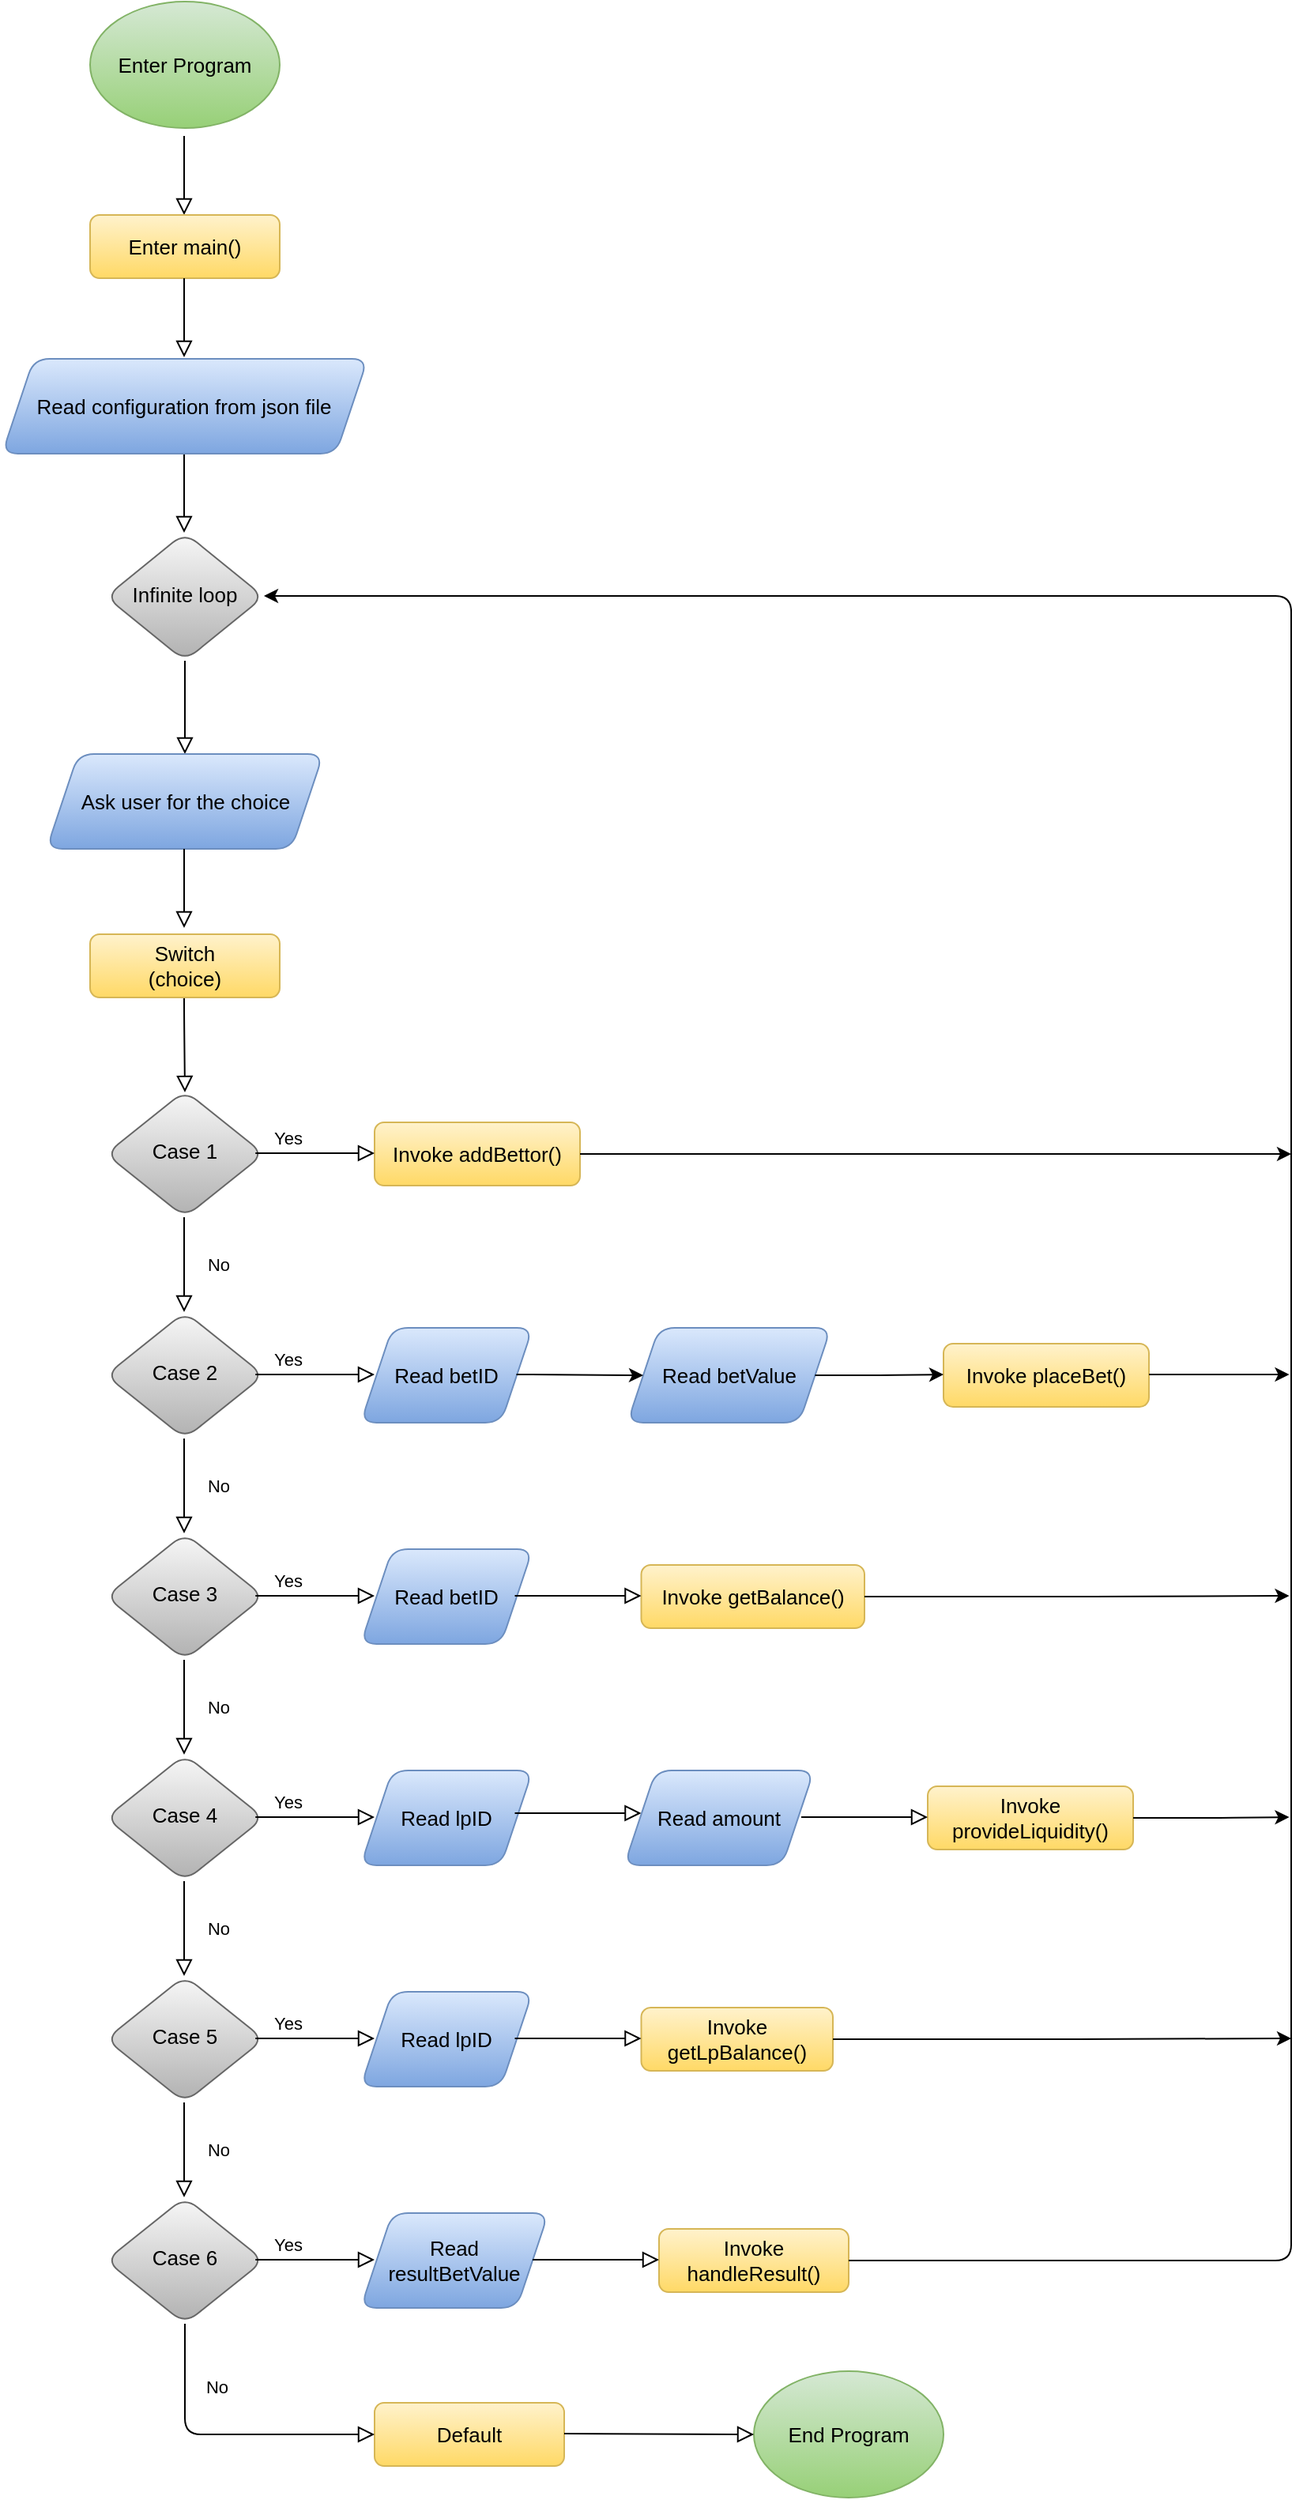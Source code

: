 <mxfile version="14.8.2" type="github">
  <diagram id="C5RBs43oDa-KdzZeNtuy" name="Page-1">
    <mxGraphModel dx="1255" dy="2899" grid="1" gridSize="10" guides="1" tooltips="1" connect="1" arrows="1" fold="1" page="0" pageScale="1" pageWidth="827" pageHeight="1169" background="none" math="0" shadow="0">
      <root>
        <mxCell id="WIyWlLk6GJQsqaUBKTNV-0" />
        <mxCell id="WIyWlLk6GJQsqaUBKTNV-1" parent="WIyWlLk6GJQsqaUBKTNV-0" />
        <mxCell id="WIyWlLk6GJQsqaUBKTNV-2" value="" style="html=1;jettySize=auto;orthogonalLoop=1;fontSize=11;endArrow=block;endFill=0;endSize=8;strokeWidth=1;shadow=0;labelBackgroundColor=none;edgeStyle=orthogonalEdgeStyle;" parent="WIyWlLk6GJQsqaUBKTNV-1" edge="1">
          <mxGeometry relative="1" as="geometry">
            <mxPoint x="219.5" y="-1476" as="sourcePoint" />
            <mxPoint x="220" y="-1396" as="targetPoint" />
            <Array as="points">
              <mxPoint x="219.5" y="-1446" />
              <mxPoint x="219.5" y="-1446" />
            </Array>
          </mxGeometry>
        </mxCell>
        <mxCell id="WIyWlLk6GJQsqaUBKTNV-3" value="&lt;font style=&quot;font-size: 13px&quot;&gt;Switch&lt;br&gt;(choice)&lt;/font&gt;" style="whiteSpace=wrap;html=1;fontSize=12;glass=0;strokeWidth=1;shadow=0;fillColor=#fff2cc;strokeColor=#d6b656;gradientColor=#ffd966;rounded=1;" parent="WIyWlLk6GJQsqaUBKTNV-1" vertex="1">
          <mxGeometry x="160" y="-1496" width="120" height="40" as="geometry" />
        </mxCell>
        <mxCell id="WIyWlLk6GJQsqaUBKTNV-10" value="&lt;font style=&quot;font-size: 13px&quot;&gt;Case 1&lt;/font&gt;" style="rhombus;whiteSpace=wrap;html=1;shadow=0;fontFamily=Helvetica;fontSize=12;align=center;strokeWidth=1;spacing=6;spacingTop=-4;fillColor=#f5f5f5;strokeColor=#666666;gradientColor=#b3b3b3;rounded=1;" parent="WIyWlLk6GJQsqaUBKTNV-1" vertex="1">
          <mxGeometry x="170" y="-1397" width="100" height="80" as="geometry" />
        </mxCell>
        <mxCell id="WIyWlLk6GJQsqaUBKTNV-11" value="&lt;span style=&quot;font-size: 13px&quot;&gt;Default&lt;/span&gt;" style="whiteSpace=wrap;html=1;fontSize=12;glass=0;strokeWidth=1;shadow=0;fillColor=#fff2cc;strokeColor=#d6b656;gradientColor=#ffd966;rounded=1;" parent="WIyWlLk6GJQsqaUBKTNV-1" vertex="1">
          <mxGeometry x="340" y="-567" width="120" height="40" as="geometry" />
        </mxCell>
        <mxCell id="WIyWlLk6GJQsqaUBKTNV-12" value="&lt;font style=&quot;font-size: 13px&quot;&gt;Invoke addBettor()&lt;/font&gt;" style="whiteSpace=wrap;html=1;fontSize=12;glass=0;strokeWidth=1;shadow=0;fillColor=#fff2cc;strokeColor=#d6b656;gradientColor=#ffd966;rounded=1;" parent="WIyWlLk6GJQsqaUBKTNV-1" vertex="1">
          <mxGeometry x="340" y="-1377" width="130" height="40" as="geometry" />
        </mxCell>
        <mxCell id="14BzKTtDmi_PYct_4-pI-6" value="" style="html=1;jettySize=auto;orthogonalLoop=1;fontSize=11;endArrow=block;endFill=0;endSize=8;strokeWidth=1;shadow=0;labelBackgroundColor=none;edgeStyle=orthogonalEdgeStyle;" edge="1" parent="WIyWlLk6GJQsqaUBKTNV-1" source="14BzKTtDmi_PYct_4-pI-100">
          <mxGeometry relative="1" as="geometry">
            <mxPoint x="219.5" y="-1546" as="sourcePoint" />
            <mxPoint x="220" y="-1610" as="targetPoint" />
          </mxGeometry>
        </mxCell>
        <mxCell id="14BzKTtDmi_PYct_4-pI-8" value="&lt;font style=&quot;font-size: 13px&quot;&gt;Case 2&lt;/font&gt;" style="rhombus;whiteSpace=wrap;html=1;shadow=0;fontFamily=Helvetica;fontSize=12;align=center;strokeWidth=1;spacing=6;spacingTop=-4;fillColor=#f5f5f5;strokeColor=#666666;gradientColor=#b3b3b3;rounded=1;" vertex="1" parent="WIyWlLk6GJQsqaUBKTNV-1">
          <mxGeometry x="170" y="-1257" width="100" height="80" as="geometry" />
        </mxCell>
        <mxCell id="14BzKTtDmi_PYct_4-pI-9" value="&lt;font style=&quot;font-size: 13px&quot;&gt;Case 3&lt;/font&gt;" style="rhombus;whiteSpace=wrap;html=1;shadow=0;fontFamily=Helvetica;fontSize=12;align=center;strokeWidth=1;spacing=6;spacingTop=-4;fillColor=#f5f5f5;strokeColor=#666666;gradientColor=#b3b3b3;rounded=1;" vertex="1" parent="WIyWlLk6GJQsqaUBKTNV-1">
          <mxGeometry x="170" y="-1117" width="100" height="80" as="geometry" />
        </mxCell>
        <mxCell id="14BzKTtDmi_PYct_4-pI-11" value="&lt;font style=&quot;font-size: 13px&quot;&gt;Case 4&lt;/font&gt;" style="rhombus;whiteSpace=wrap;html=1;shadow=0;fontFamily=Helvetica;fontSize=12;align=center;strokeWidth=1;spacing=6;spacingTop=-4;fillColor=#f5f5f5;strokeColor=#666666;gradientColor=#b3b3b3;rounded=1;" vertex="1" parent="WIyWlLk6GJQsqaUBKTNV-1">
          <mxGeometry x="170" y="-977" width="100" height="80" as="geometry" />
        </mxCell>
        <mxCell id="14BzKTtDmi_PYct_4-pI-12" value="&lt;font style=&quot;font-size: 13px&quot;&gt;Case 5&lt;/font&gt;" style="rhombus;whiteSpace=wrap;html=1;shadow=0;fontFamily=Helvetica;fontSize=12;align=center;strokeWidth=1;spacing=6;spacingTop=-4;fillColor=#f5f5f5;strokeColor=#666666;gradientColor=#b3b3b3;rounded=1;" vertex="1" parent="WIyWlLk6GJQsqaUBKTNV-1">
          <mxGeometry x="170" y="-837" width="100" height="80" as="geometry" />
        </mxCell>
        <mxCell id="14BzKTtDmi_PYct_4-pI-31" value="Yes" style="edgeStyle=orthogonalEdgeStyle;html=1;jettySize=auto;orthogonalLoop=1;fontSize=11;endArrow=block;endFill=0;endSize=8;strokeWidth=1;shadow=0;labelBackgroundColor=none;" edge="1" parent="WIyWlLk6GJQsqaUBKTNV-1">
          <mxGeometry y="10" relative="1" as="geometry">
            <mxPoint as="offset" />
            <mxPoint x="290" y="-1357.5" as="sourcePoint" />
            <mxPoint x="340" y="-1357.5" as="targetPoint" />
            <Array as="points">
              <mxPoint x="260" y="-1357" />
              <mxPoint x="260" y="-1357" />
            </Array>
          </mxGeometry>
        </mxCell>
        <mxCell id="14BzKTtDmi_PYct_4-pI-34" value="No" style="html=1;jettySize=auto;orthogonalLoop=1;fontSize=11;endArrow=block;endFill=0;endSize=8;strokeWidth=1;shadow=0;labelBackgroundColor=none;edgeStyle=orthogonalEdgeStyle;" edge="1" parent="WIyWlLk6GJQsqaUBKTNV-1">
          <mxGeometry y="21" relative="1" as="geometry">
            <mxPoint as="offset" />
            <mxPoint x="219.5" y="-757" as="sourcePoint" />
            <mxPoint x="219.5" y="-697" as="targetPoint" />
          </mxGeometry>
        </mxCell>
        <mxCell id="14BzKTtDmi_PYct_4-pI-36" value="No" style="html=1;jettySize=auto;orthogonalLoop=1;fontSize=11;endArrow=block;endFill=0;endSize=8;strokeWidth=1;shadow=0;labelBackgroundColor=none;edgeStyle=orthogonalEdgeStyle;" edge="1" parent="WIyWlLk6GJQsqaUBKTNV-1">
          <mxGeometry y="21" relative="1" as="geometry">
            <mxPoint as="offset" />
            <mxPoint x="219.5" y="-897" as="sourcePoint" />
            <mxPoint x="219.5" y="-837" as="targetPoint" />
            <Array as="points">
              <mxPoint x="220" y="-857" />
              <mxPoint x="220" y="-857" />
            </Array>
          </mxGeometry>
        </mxCell>
        <mxCell id="14BzKTtDmi_PYct_4-pI-41" value="No" style="html=1;jettySize=auto;orthogonalLoop=1;fontSize=11;endArrow=block;endFill=0;endSize=8;strokeWidth=1;shadow=0;labelBackgroundColor=none;edgeStyle=orthogonalEdgeStyle;" edge="1" parent="WIyWlLk6GJQsqaUBKTNV-1">
          <mxGeometry y="21" relative="1" as="geometry">
            <mxPoint as="offset" />
            <mxPoint x="219.5" y="-1317" as="sourcePoint" />
            <mxPoint x="219.5" y="-1257" as="targetPoint" />
          </mxGeometry>
        </mxCell>
        <mxCell id="14BzKTtDmi_PYct_4-pI-42" value="No" style="html=1;jettySize=auto;orthogonalLoop=1;fontSize=11;endArrow=block;endFill=0;endSize=8;strokeWidth=1;shadow=0;labelBackgroundColor=none;edgeStyle=orthogonalEdgeStyle;" edge="1" parent="WIyWlLk6GJQsqaUBKTNV-1">
          <mxGeometry y="21" relative="1" as="geometry">
            <mxPoint as="offset" />
            <mxPoint x="219.5" y="-1177" as="sourcePoint" />
            <mxPoint x="219.5" y="-1117" as="targetPoint" />
          </mxGeometry>
        </mxCell>
        <mxCell id="14BzKTtDmi_PYct_4-pI-43" value="No" style="html=1;jettySize=auto;orthogonalLoop=1;fontSize=11;endArrow=block;endFill=0;endSize=8;strokeWidth=1;shadow=0;labelBackgroundColor=none;edgeStyle=orthogonalEdgeStyle;" edge="1" parent="WIyWlLk6GJQsqaUBKTNV-1">
          <mxGeometry y="21" relative="1" as="geometry">
            <mxPoint as="offset" />
            <mxPoint x="219.5" y="-1037" as="sourcePoint" />
            <mxPoint x="219.5" y="-977" as="targetPoint" />
          </mxGeometry>
        </mxCell>
        <mxCell id="14BzKTtDmi_PYct_4-pI-45" value="&lt;font style=&quot;font-size: 13px&quot;&gt;Case 6&lt;/font&gt;" style="rhombus;whiteSpace=wrap;html=1;shadow=0;fontFamily=Helvetica;fontSize=12;align=center;strokeWidth=1;spacing=6;spacingTop=-4;fillColor=#f5f5f5;strokeColor=#666666;gradientColor=#b3b3b3;rounded=1;" vertex="1" parent="WIyWlLk6GJQsqaUBKTNV-1">
          <mxGeometry x="170" y="-697" width="100" height="80" as="geometry" />
        </mxCell>
        <mxCell id="14BzKTtDmi_PYct_4-pI-46" value="" style="html=1;jettySize=auto;orthogonalLoop=1;fontSize=11;endArrow=block;endFill=0;endSize=8;strokeWidth=1;shadow=0;labelBackgroundColor=none;edgeStyle=orthogonalEdgeStyle;" edge="1" parent="WIyWlLk6GJQsqaUBKTNV-1">
          <mxGeometry relative="1" as="geometry">
            <mxPoint x="219.5" y="-2001" as="sourcePoint" />
            <mxPoint x="219.5" y="-1951" as="targetPoint" />
          </mxGeometry>
        </mxCell>
        <mxCell id="14BzKTtDmi_PYct_4-pI-47" value="&lt;font style=&quot;font-size: 13px&quot;&gt;Enter main()&lt;/font&gt;" style="whiteSpace=wrap;html=1;fontSize=12;glass=0;strokeWidth=1;shadow=0;fillColor=#fff2cc;strokeColor=#d6b656;gradientColor=#ffd966;rounded=1;" vertex="1" parent="WIyWlLk6GJQsqaUBKTNV-1">
          <mxGeometry x="160" y="-1951" width="120" height="40" as="geometry" />
        </mxCell>
        <mxCell id="14BzKTtDmi_PYct_4-pI-48" value="" style="html=1;jettySize=auto;orthogonalLoop=1;fontSize=11;endArrow=block;endFill=0;endSize=8;strokeWidth=1;shadow=0;labelBackgroundColor=none;edgeStyle=orthogonalEdgeStyle;" edge="1" parent="WIyWlLk6GJQsqaUBKTNV-1">
          <mxGeometry relative="1" as="geometry">
            <mxPoint x="219.5" y="-1911" as="sourcePoint" />
            <mxPoint x="219.5" y="-1861" as="targetPoint" />
          </mxGeometry>
        </mxCell>
        <mxCell id="14BzKTtDmi_PYct_4-pI-50" value="" style="html=1;jettySize=auto;orthogonalLoop=1;fontSize=11;endArrow=block;endFill=0;endSize=8;strokeWidth=1;shadow=0;labelBackgroundColor=none;edgeStyle=orthogonalEdgeStyle;" edge="1" parent="WIyWlLk6GJQsqaUBKTNV-1">
          <mxGeometry relative="1" as="geometry">
            <mxPoint x="219.5" y="-1800" as="sourcePoint" />
            <mxPoint x="219.5" y="-1750" as="targetPoint" />
          </mxGeometry>
        </mxCell>
        <mxCell id="14BzKTtDmi_PYct_4-pI-51" value="Yes" style="edgeStyle=orthogonalEdgeStyle;html=1;jettySize=auto;orthogonalLoop=1;fontSize=11;endArrow=block;endFill=0;endSize=8;strokeWidth=1;shadow=0;labelBackgroundColor=none;" edge="1" parent="WIyWlLk6GJQsqaUBKTNV-1">
          <mxGeometry y="10" relative="1" as="geometry">
            <mxPoint as="offset" />
            <mxPoint x="290" y="-1217.5" as="sourcePoint" />
            <mxPoint x="340" y="-1217.5" as="targetPoint" />
            <Array as="points">
              <mxPoint x="260" y="-1217" />
              <mxPoint x="260" y="-1217" />
            </Array>
          </mxGeometry>
        </mxCell>
        <mxCell id="14BzKTtDmi_PYct_4-pI-52" value="Yes" style="edgeStyle=orthogonalEdgeStyle;html=1;jettySize=auto;orthogonalLoop=1;fontSize=11;endArrow=block;endFill=0;endSize=8;strokeWidth=1;shadow=0;labelBackgroundColor=none;" edge="1" parent="WIyWlLk6GJQsqaUBKTNV-1">
          <mxGeometry y="10" relative="1" as="geometry">
            <mxPoint as="offset" />
            <mxPoint x="290" y="-1077.5" as="sourcePoint" />
            <mxPoint x="340" y="-1077.5" as="targetPoint" />
            <Array as="points">
              <mxPoint x="260" y="-1077" />
              <mxPoint x="260" y="-1077" />
            </Array>
          </mxGeometry>
        </mxCell>
        <mxCell id="14BzKTtDmi_PYct_4-pI-53" value="Yes" style="edgeStyle=orthogonalEdgeStyle;html=1;jettySize=auto;orthogonalLoop=1;fontSize=11;endArrow=block;endFill=0;endSize=8;strokeWidth=1;shadow=0;labelBackgroundColor=none;" edge="1" parent="WIyWlLk6GJQsqaUBKTNV-1">
          <mxGeometry y="10" relative="1" as="geometry">
            <mxPoint as="offset" />
            <mxPoint x="290" y="-937.5" as="sourcePoint" />
            <mxPoint x="340" y="-937.5" as="targetPoint" />
            <Array as="points">
              <mxPoint x="260" y="-937" />
              <mxPoint x="260" y="-937" />
            </Array>
          </mxGeometry>
        </mxCell>
        <mxCell id="14BzKTtDmi_PYct_4-pI-54" value="Yes" style="edgeStyle=orthogonalEdgeStyle;html=1;jettySize=auto;orthogonalLoop=1;fontSize=11;endArrow=block;endFill=0;endSize=8;strokeWidth=1;shadow=0;labelBackgroundColor=none;" edge="1" parent="WIyWlLk6GJQsqaUBKTNV-1">
          <mxGeometry y="10" relative="1" as="geometry">
            <mxPoint as="offset" />
            <mxPoint x="290" y="-797.5" as="sourcePoint" />
            <mxPoint x="340" y="-797.5" as="targetPoint" />
            <Array as="points">
              <mxPoint x="260" y="-797" />
              <mxPoint x="260" y="-797" />
            </Array>
          </mxGeometry>
        </mxCell>
        <mxCell id="14BzKTtDmi_PYct_4-pI-55" value="Yes" style="edgeStyle=orthogonalEdgeStyle;html=1;jettySize=auto;orthogonalLoop=1;fontSize=11;endArrow=block;endFill=0;endSize=8;strokeWidth=1;shadow=0;labelBackgroundColor=none;" edge="1" parent="WIyWlLk6GJQsqaUBKTNV-1">
          <mxGeometry y="10" relative="1" as="geometry">
            <mxPoint as="offset" />
            <mxPoint x="290" y="-657.5" as="sourcePoint" />
            <mxPoint x="340" y="-657.5" as="targetPoint" />
            <Array as="points">
              <mxPoint x="260" y="-657" />
              <mxPoint x="260" y="-657" />
            </Array>
          </mxGeometry>
        </mxCell>
        <mxCell id="14BzKTtDmi_PYct_4-pI-56" value="&lt;font style=&quot;font-size: 13px&quot;&gt;Invoke handleResult()&lt;/font&gt;" style="whiteSpace=wrap;html=1;fontSize=12;glass=0;strokeWidth=1;shadow=0;fillColor=#fff2cc;strokeColor=#d6b656;gradientColor=#ffd966;rounded=1;" vertex="1" parent="WIyWlLk6GJQsqaUBKTNV-1">
          <mxGeometry x="520" y="-677" width="120" height="40" as="geometry" />
        </mxCell>
        <mxCell id="14BzKTtDmi_PYct_4-pI-57" value="&lt;font style=&quot;font-size: 13px&quot;&gt;Invoke getLpBalance()&lt;/font&gt;" style="whiteSpace=wrap;html=1;fontSize=12;glass=0;strokeWidth=1;shadow=0;fillColor=#fff2cc;strokeColor=#d6b656;gradientColor=#ffd966;rounded=1;" vertex="1" parent="WIyWlLk6GJQsqaUBKTNV-1">
          <mxGeometry x="508.75" y="-817" width="121.25" height="40" as="geometry" />
        </mxCell>
        <mxCell id="14BzKTtDmi_PYct_4-pI-58" value="&lt;font style=&quot;font-size: 13px&quot;&gt;Invoke provideLiquidity()&lt;/font&gt;" style="whiteSpace=wrap;html=1;fontSize=12;glass=0;strokeWidth=1;shadow=0;fillColor=#fff2cc;strokeColor=#d6b656;gradientColor=#ffd966;rounded=1;" vertex="1" parent="WIyWlLk6GJQsqaUBKTNV-1">
          <mxGeometry x="690" y="-957" width="130" height="40" as="geometry" />
        </mxCell>
        <mxCell id="14BzKTtDmi_PYct_4-pI-59" value="&lt;font style=&quot;font-size: 13px&quot;&gt;Invoke getBalance()&lt;/font&gt;" style="whiteSpace=wrap;html=1;fontSize=12;glass=0;strokeWidth=1;shadow=0;fillColor=#fff2cc;strokeColor=#d6b656;gradientColor=#ffd966;rounded=1;" vertex="1" parent="WIyWlLk6GJQsqaUBKTNV-1">
          <mxGeometry x="508.75" y="-1097" width="141.25" height="40" as="geometry" />
        </mxCell>
        <mxCell id="14BzKTtDmi_PYct_4-pI-60" value="&lt;font style=&quot;font-size: 13px&quot;&gt;Invoke placeBet()&lt;/font&gt;" style="whiteSpace=wrap;html=1;fontSize=12;glass=0;strokeWidth=1;shadow=0;fillColor=#fff2cc;strokeColor=#d6b656;gradientColor=#ffd966;rounded=1;" vertex="1" parent="WIyWlLk6GJQsqaUBKTNV-1">
          <mxGeometry x="700" y="-1237" width="130" height="40" as="geometry" />
        </mxCell>
        <mxCell id="14BzKTtDmi_PYct_4-pI-66" value="&lt;font style=&quot;font-size: 13px&quot;&gt;Enter Program&lt;br&gt;&lt;/font&gt;" style="ellipse;whiteSpace=wrap;html=1;fillColor=#d5e8d4;strokeColor=#82b366;gradientColor=#97d077;rounded=1;" vertex="1" parent="WIyWlLk6GJQsqaUBKTNV-1">
          <mxGeometry x="160" y="-2086" width="120" height="80" as="geometry" />
        </mxCell>
        <mxCell id="14BzKTtDmi_PYct_4-pI-67" value="&lt;font style=&quot;font-size: 13px&quot;&gt;End Program&lt;br&gt;&lt;/font&gt;" style="ellipse;whiteSpace=wrap;html=1;fillColor=#d5e8d4;strokeColor=#82b366;gradientColor=#97d077;rounded=1;" vertex="1" parent="WIyWlLk6GJQsqaUBKTNV-1">
          <mxGeometry x="580" y="-587" width="120" height="80" as="geometry" />
        </mxCell>
        <mxCell id="14BzKTtDmi_PYct_4-pI-69" value="&lt;font style=&quot;font-size: 13px&quot;&gt;Read configuration from json file&lt;/font&gt;" style="shape=parallelogram;perimeter=parallelogramPerimeter;whiteSpace=wrap;html=1;fixedSize=1;fillColor=#dae8fc;strokeColor=#6c8ebf;gradientColor=#7ea6e0;rounded=1;" vertex="1" parent="WIyWlLk6GJQsqaUBKTNV-1">
          <mxGeometry x="104.38" y="-1860" width="231.25" height="60" as="geometry" />
        </mxCell>
        <mxCell id="14BzKTtDmi_PYct_4-pI-70" value="&lt;font style=&quot;font-size: 13px&quot;&gt;Ask user for the choice&lt;/font&gt;" style="shape=parallelogram;perimeter=parallelogramPerimeter;whiteSpace=wrap;html=1;fixedSize=1;fillColor=#dae8fc;strokeColor=#6c8ebf;gradientColor=#7ea6e0;rounded=1;" vertex="1" parent="WIyWlLk6GJQsqaUBKTNV-1">
          <mxGeometry x="132.5" y="-1610" width="175" height="60" as="geometry" />
        </mxCell>
        <mxCell id="14BzKTtDmi_PYct_4-pI-85" value="No" style="html=1;jettySize=auto;orthogonalLoop=1;fontSize=11;endArrow=block;endFill=0;endSize=8;strokeWidth=1;shadow=0;labelBackgroundColor=none;edgeStyle=orthogonalEdgeStyle;exitX=0.5;exitY=1;exitDx=0;exitDy=0;" edge="1" parent="WIyWlLk6GJQsqaUBKTNV-1" source="14BzKTtDmi_PYct_4-pI-45">
          <mxGeometry x="-0.579" y="20" relative="1" as="geometry">
            <mxPoint as="offset" />
            <mxPoint x="220" y="-607" as="sourcePoint" />
            <mxPoint x="340" y="-547" as="targetPoint" />
            <Array as="points">
              <mxPoint x="220" y="-547" />
            </Array>
          </mxGeometry>
        </mxCell>
        <mxCell id="14BzKTtDmi_PYct_4-pI-94" value="" style="edgeStyle=elbowEdgeStyle;elbow=horizontal;endArrow=classic;html=1;exitX=1;exitY=0.5;exitDx=0;exitDy=0;" edge="1" parent="WIyWlLk6GJQsqaUBKTNV-1" source="14BzKTtDmi_PYct_4-pI-56">
          <mxGeometry width="50" height="50" relative="1" as="geometry">
            <mxPoint x="820" y="-627" as="sourcePoint" />
            <mxPoint x="270" y="-1710" as="targetPoint" />
            <Array as="points">
              <mxPoint x="920" y="-1686" />
              <mxPoint x="920" y="-1657" />
              <mxPoint x="960" y="-1737" />
              <mxPoint x="934" y="-1697" />
              <mxPoint x="934" y="-427" />
            </Array>
          </mxGeometry>
        </mxCell>
        <mxCell id="14BzKTtDmi_PYct_4-pI-99" value="" style="html=1;jettySize=auto;orthogonalLoop=1;fontSize=11;endArrow=block;endFill=0;endSize=8;strokeWidth=1;shadow=0;labelBackgroundColor=none;edgeStyle=orthogonalEdgeStyle;" edge="1" parent="WIyWlLk6GJQsqaUBKTNV-1">
          <mxGeometry relative="1" as="geometry">
            <mxPoint x="219.5" y="-1550" as="sourcePoint" />
            <mxPoint x="219.5" y="-1500" as="targetPoint" />
          </mxGeometry>
        </mxCell>
        <mxCell id="14BzKTtDmi_PYct_4-pI-100" value="&lt;font style=&quot;font-size: 13px&quot;&gt;Infinite loop&lt;/font&gt;" style="rhombus;whiteSpace=wrap;html=1;shadow=0;fontFamily=Helvetica;fontSize=12;align=center;strokeWidth=1;spacing=6;spacingTop=-4;fillColor=#f5f5f5;strokeColor=#666666;gradientColor=#b3b3b3;rounded=1;" vertex="1" parent="WIyWlLk6GJQsqaUBKTNV-1">
          <mxGeometry x="170" y="-1750" width="100" height="81" as="geometry" />
        </mxCell>
        <mxCell id="14BzKTtDmi_PYct_4-pI-108" value="&lt;font style=&quot;font-size: 13px&quot;&gt;Read betID&lt;/font&gt;" style="shape=parallelogram;perimeter=parallelogramPerimeter;whiteSpace=wrap;html=1;fixedSize=1;rounded=1;glass=0;strokeColor=#6c8ebf;gradientColor=#7ea6e0;fillColor=#dae8fc;" vertex="1" parent="WIyWlLk6GJQsqaUBKTNV-1">
          <mxGeometry x="331.25" y="-1247" width="108.75" height="60" as="geometry" />
        </mxCell>
        <mxCell id="14BzKTtDmi_PYct_4-pI-109" value="&lt;font style=&quot;font-size: 13px&quot;&gt;Read betValue&lt;/font&gt;" style="shape=parallelogram;perimeter=parallelogramPerimeter;whiteSpace=wrap;html=1;fixedSize=1;rounded=1;glass=0;strokeColor=#6c8ebf;gradientColor=#7ea6e0;fillColor=#dae8fc;" vertex="1" parent="WIyWlLk6GJQsqaUBKTNV-1">
          <mxGeometry x="500" y="-1247" width="128.75" height="60" as="geometry" />
        </mxCell>
        <mxCell id="14BzKTtDmi_PYct_4-pI-118" value="&lt;font style=&quot;font-size: 13px&quot;&gt;Read betID&lt;/font&gt;" style="shape=parallelogram;perimeter=parallelogramPerimeter;whiteSpace=wrap;html=1;fixedSize=1;rounded=1;glass=0;strokeColor=#6c8ebf;gradientColor=#7ea6e0;fillColor=#dae8fc;" vertex="1" parent="WIyWlLk6GJQsqaUBKTNV-1">
          <mxGeometry x="331.25" y="-1107" width="108.75" height="60" as="geometry" />
        </mxCell>
        <mxCell id="14BzKTtDmi_PYct_4-pI-119" value="" style="html=1;jettySize=auto;orthogonalLoop=1;fontSize=11;endArrow=block;endFill=0;endSize=8;strokeWidth=1;shadow=0;labelBackgroundColor=none;edgeStyle=orthogonalEdgeStyle;" edge="1" parent="WIyWlLk6GJQsqaUBKTNV-1">
          <mxGeometry relative="1" as="geometry">
            <mxPoint x="428.75" y="-1077.5" as="sourcePoint" />
            <mxPoint x="508.75" y="-1077.5" as="targetPoint" />
          </mxGeometry>
        </mxCell>
        <mxCell id="14BzKTtDmi_PYct_4-pI-120" value="&lt;font style=&quot;font-size: 13px&quot;&gt;Read lpID&lt;/font&gt;" style="shape=parallelogram;perimeter=parallelogramPerimeter;whiteSpace=wrap;html=1;fixedSize=1;rounded=1;glass=0;strokeColor=#6c8ebf;gradientColor=#7ea6e0;fillColor=#dae8fc;" vertex="1" parent="WIyWlLk6GJQsqaUBKTNV-1">
          <mxGeometry x="331.25" y="-827" width="108.75" height="60" as="geometry" />
        </mxCell>
        <mxCell id="14BzKTtDmi_PYct_4-pI-121" value="" style="html=1;jettySize=auto;orthogonalLoop=1;fontSize=11;endArrow=block;endFill=0;endSize=8;strokeWidth=1;shadow=0;labelBackgroundColor=none;edgeStyle=orthogonalEdgeStyle;" edge="1" parent="WIyWlLk6GJQsqaUBKTNV-1">
          <mxGeometry relative="1" as="geometry">
            <mxPoint x="428.75" y="-797.5" as="sourcePoint" />
            <mxPoint x="508.75" y="-797.5" as="targetPoint" />
          </mxGeometry>
        </mxCell>
        <mxCell id="14BzKTtDmi_PYct_4-pI-122" value="&lt;font style=&quot;font-size: 13px&quot;&gt;Read lpID&lt;/font&gt;" style="shape=parallelogram;perimeter=parallelogramPerimeter;whiteSpace=wrap;html=1;fixedSize=1;rounded=1;glass=0;strokeColor=#6c8ebf;gradientColor=#7ea6e0;fillColor=#dae8fc;" vertex="1" parent="WIyWlLk6GJQsqaUBKTNV-1">
          <mxGeometry x="331.25" y="-967" width="108.75" height="60" as="geometry" />
        </mxCell>
        <mxCell id="14BzKTtDmi_PYct_4-pI-123" value="" style="html=1;jettySize=auto;orthogonalLoop=1;fontSize=11;endArrow=block;endFill=0;endSize=8;strokeWidth=1;shadow=0;labelBackgroundColor=none;edgeStyle=orthogonalEdgeStyle;" edge="1" parent="WIyWlLk6GJQsqaUBKTNV-1">
          <mxGeometry relative="1" as="geometry">
            <mxPoint x="428.75" y="-940" as="sourcePoint" />
            <mxPoint x="508.75" y="-940" as="targetPoint" />
          </mxGeometry>
        </mxCell>
        <mxCell id="14BzKTtDmi_PYct_4-pI-124" value="&lt;font style=&quot;font-size: 13px&quot;&gt;Read amount&lt;/font&gt;" style="shape=parallelogram;perimeter=parallelogramPerimeter;whiteSpace=wrap;html=1;fixedSize=1;rounded=1;glass=0;strokeColor=#6c8ebf;gradientColor=#7ea6e0;fillColor=#dae8fc;" vertex="1" parent="WIyWlLk6GJQsqaUBKTNV-1">
          <mxGeometry x="498" y="-967" width="120" height="60" as="geometry" />
        </mxCell>
        <mxCell id="14BzKTtDmi_PYct_4-pI-125" value="" style="html=1;jettySize=auto;orthogonalLoop=1;fontSize=11;endArrow=block;endFill=0;endSize=8;strokeWidth=1;shadow=0;labelBackgroundColor=none;edgeStyle=orthogonalEdgeStyle;" edge="1" parent="WIyWlLk6GJQsqaUBKTNV-1">
          <mxGeometry relative="1" as="geometry">
            <mxPoint x="610" y="-937.5" as="sourcePoint" />
            <mxPoint x="690" y="-937.5" as="targetPoint" />
          </mxGeometry>
        </mxCell>
        <mxCell id="14BzKTtDmi_PYct_4-pI-126" value="&lt;font style=&quot;font-size: 13px&quot;&gt;Read resultBetValue&lt;/font&gt;" style="shape=parallelogram;perimeter=parallelogramPerimeter;whiteSpace=wrap;html=1;fixedSize=1;rounded=1;glass=0;strokeColor=#6c8ebf;gradientColor=#7ea6e0;fillColor=#dae8fc;" vertex="1" parent="WIyWlLk6GJQsqaUBKTNV-1">
          <mxGeometry x="331.25" y="-687" width="118.75" height="60" as="geometry" />
        </mxCell>
        <mxCell id="14BzKTtDmi_PYct_4-pI-127" value="" style="html=1;jettySize=auto;orthogonalLoop=1;fontSize=11;endArrow=block;endFill=0;endSize=8;strokeWidth=1;shadow=0;labelBackgroundColor=none;edgeStyle=orthogonalEdgeStyle;" edge="1" parent="WIyWlLk6GJQsqaUBKTNV-1">
          <mxGeometry relative="1" as="geometry">
            <mxPoint x="440" y="-657.5" as="sourcePoint" />
            <mxPoint x="520" y="-657.5" as="targetPoint" />
          </mxGeometry>
        </mxCell>
        <mxCell id="14BzKTtDmi_PYct_4-pI-136" value="" style="html=1;jettySize=auto;orthogonalLoop=1;fontSize=11;endArrow=block;endFill=0;endSize=8;strokeWidth=1;shadow=0;labelBackgroundColor=none;edgeStyle=orthogonalEdgeStyle;entryX=0;entryY=0.5;entryDx=0;entryDy=0;" edge="1" parent="WIyWlLk6GJQsqaUBKTNV-1" target="14BzKTtDmi_PYct_4-pI-67">
          <mxGeometry relative="1" as="geometry">
            <mxPoint x="460" y="-547.5" as="sourcePoint" />
            <mxPoint x="540" y="-547.5" as="targetPoint" />
          </mxGeometry>
        </mxCell>
        <mxCell id="14BzKTtDmi_PYct_4-pI-142" value="" style="edgeStyle=elbowEdgeStyle;elbow=horizontal;endArrow=classic;html=1;exitX=1;exitY=0.5;exitDx=0;exitDy=0;" edge="1" parent="WIyWlLk6GJQsqaUBKTNV-1" source="14BzKTtDmi_PYct_4-pI-57">
          <mxGeometry width="50" height="50" relative="1" as="geometry">
            <mxPoint x="780" y="-797.5" as="sourcePoint" />
            <mxPoint x="920" y="-797.5" as="targetPoint" />
          </mxGeometry>
        </mxCell>
        <mxCell id="14BzKTtDmi_PYct_4-pI-143" value="" style="edgeStyle=elbowEdgeStyle;elbow=horizontal;endArrow=classic;html=1;" edge="1" parent="WIyWlLk6GJQsqaUBKTNV-1">
          <mxGeometry width="50" height="50" relative="1" as="geometry">
            <mxPoint x="650" y="-1077" as="sourcePoint" />
            <mxPoint x="918.75" y="-1077.5" as="targetPoint" />
          </mxGeometry>
        </mxCell>
        <mxCell id="14BzKTtDmi_PYct_4-pI-144" value="" style="edgeStyle=elbowEdgeStyle;elbow=horizontal;endArrow=classic;html=1;exitX=1;exitY=0.5;exitDx=0;exitDy=0;" edge="1" parent="WIyWlLk6GJQsqaUBKTNV-1">
          <mxGeometry width="50" height="50" relative="1" as="geometry">
            <mxPoint x="470" y="-1357" as="sourcePoint" />
            <mxPoint x="920" y="-1357" as="targetPoint" />
          </mxGeometry>
        </mxCell>
        <mxCell id="14BzKTtDmi_PYct_4-pI-145" value="" style="edgeStyle=elbowEdgeStyle;elbow=horizontal;endArrow=classic;html=1;" edge="1" parent="WIyWlLk6GJQsqaUBKTNV-1">
          <mxGeometry width="50" height="50" relative="1" as="geometry">
            <mxPoint x="830" y="-1217.5" as="sourcePoint" />
            <mxPoint x="918.75" y="-1217.5" as="targetPoint" />
          </mxGeometry>
        </mxCell>
        <mxCell id="14BzKTtDmi_PYct_4-pI-146" value="" style="edgeStyle=elbowEdgeStyle;elbow=horizontal;endArrow=classic;html=1;exitX=1;exitY=0.5;exitDx=0;exitDy=0;" edge="1" parent="WIyWlLk6GJQsqaUBKTNV-1" source="14BzKTtDmi_PYct_4-pI-109">
          <mxGeometry width="50" height="50" relative="1" as="geometry">
            <mxPoint x="633.25" y="-1217.5" as="sourcePoint" />
            <mxPoint x="700" y="-1217.5" as="targetPoint" />
          </mxGeometry>
        </mxCell>
        <mxCell id="14BzKTtDmi_PYct_4-pI-147" value="" style="edgeStyle=elbowEdgeStyle;elbow=horizontal;endArrow=classic;html=1;entryX=0;entryY=0.5;entryDx=0;entryDy=0;" edge="1" parent="WIyWlLk6GJQsqaUBKTNV-1" target="14BzKTtDmi_PYct_4-pI-109">
          <mxGeometry width="50" height="50" relative="1" as="geometry">
            <mxPoint x="431.25" y="-1217.5" as="sourcePoint" />
            <mxPoint x="498" y="-1217.5" as="targetPoint" />
            <Array as="points">
              <mxPoint x="429.25" y="-1217.5" />
            </Array>
          </mxGeometry>
        </mxCell>
        <mxCell id="14BzKTtDmi_PYct_4-pI-148" value="" style="edgeStyle=elbowEdgeStyle;elbow=horizontal;endArrow=classic;html=1;exitX=1;exitY=0.5;exitDx=0;exitDy=0;" edge="1" parent="WIyWlLk6GJQsqaUBKTNV-1" source="14BzKTtDmi_PYct_4-pI-58">
          <mxGeometry width="50" height="50" relative="1" as="geometry">
            <mxPoint x="830" y="-937.5" as="sourcePoint" />
            <mxPoint x="918.75" y="-937.5" as="targetPoint" />
            <Array as="points">
              <mxPoint x="874" y="-937" />
            </Array>
          </mxGeometry>
        </mxCell>
      </root>
    </mxGraphModel>
  </diagram>
</mxfile>

